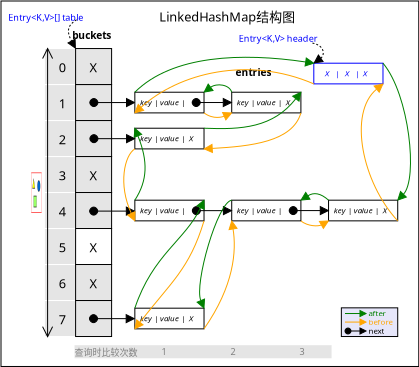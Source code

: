 <?xml version="1.0" encoding="UTF-8"?>
<dia:diagram xmlns:dia="http://www.lysator.liu.se/~alla/dia/">
  <dia:layer name="Background" visible="true" active="true">
    <dia:object type="Standard - Box" version="0" id="O0">
      <dia:attribute name="obj_pos">
        <dia:point val="5.217,3.16"/>
      </dia:attribute>
      <dia:attribute name="obj_bb">
        <dia:rectangle val="5.217,3.16;26.105,21.434"/>
      </dia:attribute>
      <dia:attribute name="elem_corner">
        <dia:point val="5.217,3.16"/>
      </dia:attribute>
      <dia:attribute name="elem_width">
        <dia:real val="20.888"/>
      </dia:attribute>
      <dia:attribute name="elem_height">
        <dia:real val="18.274"/>
      </dia:attribute>
      <dia:attribute name="border_width">
        <dia:real val="0"/>
      </dia:attribute>
      <dia:attribute name="show_background">
        <dia:boolean val="true"/>
      </dia:attribute>
    </dia:object>
    <dia:group>
      <dia:object type="Standard - Box" version="0" id="O1">
        <dia:attribute name="obj_pos">
          <dia:point val="20.857,6.27"/>
        </dia:attribute>
        <dia:attribute name="obj_bb">
          <dia:rectangle val="20.857,6.27;24.316,7.304"/>
        </dia:attribute>
        <dia:attribute name="elem_corner">
          <dia:point val="20.857,6.27"/>
        </dia:attribute>
        <dia:attribute name="elem_width">
          <dia:real val="3.459"/>
        </dia:attribute>
        <dia:attribute name="elem_height">
          <dia:real val="1.034"/>
        </dia:attribute>
        <dia:attribute name="border_width">
          <dia:real val="0"/>
        </dia:attribute>
        <dia:attribute name="border_color">
          <dia:color val="#0000ff"/>
        </dia:attribute>
        <dia:attribute name="show_background">
          <dia:boolean val="true"/>
        </dia:attribute>
      </dia:object>
      <dia:object type="Standard - Text" version="1" id="O2">
        <dia:attribute name="obj_pos">
          <dia:point val="21.113,6.923"/>
        </dia:attribute>
        <dia:attribute name="obj_bb">
          <dia:rectangle val="21.113,6.556;23.938,7.018"/>
        </dia:attribute>
        <dia:attribute name="text">
          <dia:composite type="text">
            <dia:attribute name="string">
              <dia:string>#   X   |   X   |  X#</dia:string>
            </dia:attribute>
            <dia:attribute name="font">
              <dia:font family="sans" style="8" name="Helvetica-Oblique"/>
            </dia:attribute>
            <dia:attribute name="height">
              <dia:real val="0.494"/>
            </dia:attribute>
            <dia:attribute name="pos">
              <dia:point val="21.113,6.923"/>
            </dia:attribute>
            <dia:attribute name="color">
              <dia:color val="#0000ff"/>
            </dia:attribute>
            <dia:attribute name="alignment">
              <dia:enum val="0"/>
            </dia:attribute>
          </dia:composite>
        </dia:attribute>
        <dia:attribute name="valign">
          <dia:enum val="3"/>
        </dia:attribute>
      </dia:object>
    </dia:group>
    <dia:group>
      <dia:object type="Flowchart - Box" version="0" id="O3">
        <dia:attribute name="obj_pos">
          <dia:point val="7.385,5.537"/>
        </dia:attribute>
        <dia:attribute name="obj_bb">
          <dia:rectangle val="7.385,5.537;9.185,7.337"/>
        </dia:attribute>
        <dia:attribute name="elem_corner">
          <dia:point val="7.385,5.537"/>
        </dia:attribute>
        <dia:attribute name="elem_width">
          <dia:real val="1.8"/>
        </dia:attribute>
        <dia:attribute name="elem_height">
          <dia:real val="1.8"/>
        </dia:attribute>
        <dia:attribute name="border_width">
          <dia:real val="0"/>
        </dia:attribute>
        <dia:attribute name="border_color">
          <dia:color val="#ffffff"/>
        </dia:attribute>
        <dia:attribute name="inner_color">
          <dia:color val="#e5e5e5"/>
        </dia:attribute>
        <dia:attribute name="show_background">
          <dia:boolean val="false"/>
        </dia:attribute>
        <dia:attribute name="padding">
          <dia:real val="0.5"/>
        </dia:attribute>
        <dia:attribute name="text">
          <dia:composite type="text">
            <dia:attribute name="string">
              <dia:string>#0#</dia:string>
            </dia:attribute>
            <dia:attribute name="font">
              <dia:font family="sans" style="0" name="Helvetica"/>
            </dia:attribute>
            <dia:attribute name="height">
              <dia:real val="0.8"/>
            </dia:attribute>
            <dia:attribute name="pos">
              <dia:point val="8.285,6.632"/>
            </dia:attribute>
            <dia:attribute name="color">
              <dia:color val="#000000"/>
            </dia:attribute>
            <dia:attribute name="alignment">
              <dia:enum val="1"/>
            </dia:attribute>
          </dia:composite>
        </dia:attribute>
      </dia:object>
      <dia:object type="Flowchart - Box" version="0" id="O4">
        <dia:attribute name="obj_pos">
          <dia:point val="7.385,7.338"/>
        </dia:attribute>
        <dia:attribute name="obj_bb">
          <dia:rectangle val="7.385,7.338;9.185,9.138"/>
        </dia:attribute>
        <dia:attribute name="elem_corner">
          <dia:point val="7.385,7.338"/>
        </dia:attribute>
        <dia:attribute name="elem_width">
          <dia:real val="1.8"/>
        </dia:attribute>
        <dia:attribute name="elem_height">
          <dia:real val="1.8"/>
        </dia:attribute>
        <dia:attribute name="border_width">
          <dia:real val="0"/>
        </dia:attribute>
        <dia:attribute name="border_color">
          <dia:color val="#ffffff"/>
        </dia:attribute>
        <dia:attribute name="inner_color">
          <dia:color val="#e5e5e5"/>
        </dia:attribute>
        <dia:attribute name="show_background">
          <dia:boolean val="false"/>
        </dia:attribute>
        <dia:attribute name="padding">
          <dia:real val="0.5"/>
        </dia:attribute>
        <dia:attribute name="text">
          <dia:composite type="text">
            <dia:attribute name="string">
              <dia:string>#1#</dia:string>
            </dia:attribute>
            <dia:attribute name="font">
              <dia:font family="sans" style="0" name="Helvetica"/>
            </dia:attribute>
            <dia:attribute name="height">
              <dia:real val="0.8"/>
            </dia:attribute>
            <dia:attribute name="pos">
              <dia:point val="8.285,8.433"/>
            </dia:attribute>
            <dia:attribute name="color">
              <dia:color val="#000000"/>
            </dia:attribute>
            <dia:attribute name="alignment">
              <dia:enum val="1"/>
            </dia:attribute>
          </dia:composite>
        </dia:attribute>
      </dia:object>
      <dia:object type="Flowchart - Box" version="0" id="O5">
        <dia:attribute name="obj_pos">
          <dia:point val="7.385,9.138"/>
        </dia:attribute>
        <dia:attribute name="obj_bb">
          <dia:rectangle val="7.385,9.138;9.185,10.938"/>
        </dia:attribute>
        <dia:attribute name="elem_corner">
          <dia:point val="7.385,9.138"/>
        </dia:attribute>
        <dia:attribute name="elem_width">
          <dia:real val="1.8"/>
        </dia:attribute>
        <dia:attribute name="elem_height">
          <dia:real val="1.8"/>
        </dia:attribute>
        <dia:attribute name="border_width">
          <dia:real val="0"/>
        </dia:attribute>
        <dia:attribute name="border_color">
          <dia:color val="#ffffff"/>
        </dia:attribute>
        <dia:attribute name="inner_color">
          <dia:color val="#e5e5e5"/>
        </dia:attribute>
        <dia:attribute name="show_background">
          <dia:boolean val="false"/>
        </dia:attribute>
        <dia:attribute name="padding">
          <dia:real val="0.5"/>
        </dia:attribute>
        <dia:attribute name="text">
          <dia:composite type="text">
            <dia:attribute name="string">
              <dia:string>#2#</dia:string>
            </dia:attribute>
            <dia:attribute name="font">
              <dia:font family="sans" style="0" name="Helvetica"/>
            </dia:attribute>
            <dia:attribute name="height">
              <dia:real val="0.8"/>
            </dia:attribute>
            <dia:attribute name="pos">
              <dia:point val="8.285,10.233"/>
            </dia:attribute>
            <dia:attribute name="color">
              <dia:color val="#000000"/>
            </dia:attribute>
            <dia:attribute name="alignment">
              <dia:enum val="1"/>
            </dia:attribute>
          </dia:composite>
        </dia:attribute>
      </dia:object>
      <dia:object type="Flowchart - Box" version="0" id="O6">
        <dia:attribute name="obj_pos">
          <dia:point val="7.385,10.938"/>
        </dia:attribute>
        <dia:attribute name="obj_bb">
          <dia:rectangle val="7.385,10.938;9.185,12.738"/>
        </dia:attribute>
        <dia:attribute name="elem_corner">
          <dia:point val="7.385,10.938"/>
        </dia:attribute>
        <dia:attribute name="elem_width">
          <dia:real val="1.8"/>
        </dia:attribute>
        <dia:attribute name="elem_height">
          <dia:real val="1.8"/>
        </dia:attribute>
        <dia:attribute name="border_width">
          <dia:real val="0"/>
        </dia:attribute>
        <dia:attribute name="border_color">
          <dia:color val="#ffffff"/>
        </dia:attribute>
        <dia:attribute name="inner_color">
          <dia:color val="#e5e5e5"/>
        </dia:attribute>
        <dia:attribute name="show_background">
          <dia:boolean val="false"/>
        </dia:attribute>
        <dia:attribute name="padding">
          <dia:real val="0.5"/>
        </dia:attribute>
        <dia:attribute name="text">
          <dia:composite type="text">
            <dia:attribute name="string">
              <dia:string>#3#</dia:string>
            </dia:attribute>
            <dia:attribute name="font">
              <dia:font family="sans" style="0" name="Helvetica"/>
            </dia:attribute>
            <dia:attribute name="height">
              <dia:real val="0.8"/>
            </dia:attribute>
            <dia:attribute name="pos">
              <dia:point val="8.285,12.033"/>
            </dia:attribute>
            <dia:attribute name="color">
              <dia:color val="#000000"/>
            </dia:attribute>
            <dia:attribute name="alignment">
              <dia:enum val="1"/>
            </dia:attribute>
          </dia:composite>
        </dia:attribute>
      </dia:object>
      <dia:object type="Flowchart - Box" version="0" id="O7">
        <dia:attribute name="obj_pos">
          <dia:point val="7.385,12.736"/>
        </dia:attribute>
        <dia:attribute name="obj_bb">
          <dia:rectangle val="7.385,12.736;9.185,14.536"/>
        </dia:attribute>
        <dia:attribute name="elem_corner">
          <dia:point val="7.385,12.736"/>
        </dia:attribute>
        <dia:attribute name="elem_width">
          <dia:real val="1.8"/>
        </dia:attribute>
        <dia:attribute name="elem_height">
          <dia:real val="1.8"/>
        </dia:attribute>
        <dia:attribute name="border_width">
          <dia:real val="0"/>
        </dia:attribute>
        <dia:attribute name="border_color">
          <dia:color val="#ffffff"/>
        </dia:attribute>
        <dia:attribute name="inner_color">
          <dia:color val="#e5e5e5"/>
        </dia:attribute>
        <dia:attribute name="show_background">
          <dia:boolean val="false"/>
        </dia:attribute>
        <dia:attribute name="padding">
          <dia:real val="0.5"/>
        </dia:attribute>
        <dia:attribute name="text">
          <dia:composite type="text">
            <dia:attribute name="string">
              <dia:string>#4#</dia:string>
            </dia:attribute>
            <dia:attribute name="font">
              <dia:font family="sans" style="0" name="Helvetica"/>
            </dia:attribute>
            <dia:attribute name="height">
              <dia:real val="0.8"/>
            </dia:attribute>
            <dia:attribute name="pos">
              <dia:point val="8.285,13.831"/>
            </dia:attribute>
            <dia:attribute name="color">
              <dia:color val="#000000"/>
            </dia:attribute>
            <dia:attribute name="alignment">
              <dia:enum val="1"/>
            </dia:attribute>
          </dia:composite>
        </dia:attribute>
      </dia:object>
      <dia:object type="Flowchart - Box" version="0" id="O8">
        <dia:attribute name="obj_pos">
          <dia:point val="7.385,18.136"/>
        </dia:attribute>
        <dia:attribute name="obj_bb">
          <dia:rectangle val="7.385,18.136;9.185,19.936"/>
        </dia:attribute>
        <dia:attribute name="elem_corner">
          <dia:point val="7.385,18.136"/>
        </dia:attribute>
        <dia:attribute name="elem_width">
          <dia:real val="1.8"/>
        </dia:attribute>
        <dia:attribute name="elem_height">
          <dia:real val="1.8"/>
        </dia:attribute>
        <dia:attribute name="border_width">
          <dia:real val="0"/>
        </dia:attribute>
        <dia:attribute name="border_color">
          <dia:color val="#ffffff"/>
        </dia:attribute>
        <dia:attribute name="inner_color">
          <dia:color val="#e5e5e5"/>
        </dia:attribute>
        <dia:attribute name="show_background">
          <dia:boolean val="false"/>
        </dia:attribute>
        <dia:attribute name="padding">
          <dia:real val="0.5"/>
        </dia:attribute>
        <dia:attribute name="text">
          <dia:composite type="text">
            <dia:attribute name="string">
              <dia:string>#7#</dia:string>
            </dia:attribute>
            <dia:attribute name="font">
              <dia:font family="sans" style="0" name="Helvetica"/>
            </dia:attribute>
            <dia:attribute name="height">
              <dia:real val="0.8"/>
            </dia:attribute>
            <dia:attribute name="pos">
              <dia:point val="8.285,19.231"/>
            </dia:attribute>
            <dia:attribute name="color">
              <dia:color val="#000000"/>
            </dia:attribute>
            <dia:attribute name="alignment">
              <dia:enum val="1"/>
            </dia:attribute>
          </dia:composite>
        </dia:attribute>
      </dia:object>
      <dia:object type="Flowchart - Box" version="0" id="O9">
        <dia:attribute name="obj_pos">
          <dia:point val="7.385,14.536"/>
        </dia:attribute>
        <dia:attribute name="obj_bb">
          <dia:rectangle val="7.385,14.536;9.185,16.336"/>
        </dia:attribute>
        <dia:attribute name="elem_corner">
          <dia:point val="7.385,14.536"/>
        </dia:attribute>
        <dia:attribute name="elem_width">
          <dia:real val="1.8"/>
        </dia:attribute>
        <dia:attribute name="elem_height">
          <dia:real val="1.8"/>
        </dia:attribute>
        <dia:attribute name="border_width">
          <dia:real val="0"/>
        </dia:attribute>
        <dia:attribute name="border_color">
          <dia:color val="#ffffff"/>
        </dia:attribute>
        <dia:attribute name="inner_color">
          <dia:color val="#e5e5e5"/>
        </dia:attribute>
        <dia:attribute name="show_background">
          <dia:boolean val="false"/>
        </dia:attribute>
        <dia:attribute name="padding">
          <dia:real val="0.5"/>
        </dia:attribute>
        <dia:attribute name="text">
          <dia:composite type="text">
            <dia:attribute name="string">
              <dia:string>#5#</dia:string>
            </dia:attribute>
            <dia:attribute name="font">
              <dia:font family="sans" style="0" name="Helvetica"/>
            </dia:attribute>
            <dia:attribute name="height">
              <dia:real val="0.8"/>
            </dia:attribute>
            <dia:attribute name="pos">
              <dia:point val="8.285,15.631"/>
            </dia:attribute>
            <dia:attribute name="color">
              <dia:color val="#000000"/>
            </dia:attribute>
            <dia:attribute name="alignment">
              <dia:enum val="1"/>
            </dia:attribute>
          </dia:composite>
        </dia:attribute>
      </dia:object>
      <dia:object type="Flowchart - Box" version="0" id="O10">
        <dia:attribute name="obj_pos">
          <dia:point val="7.385,16.336"/>
        </dia:attribute>
        <dia:attribute name="obj_bb">
          <dia:rectangle val="7.385,16.336;9.185,18.136"/>
        </dia:attribute>
        <dia:attribute name="elem_corner">
          <dia:point val="7.385,16.336"/>
        </dia:attribute>
        <dia:attribute name="elem_width">
          <dia:real val="1.8"/>
        </dia:attribute>
        <dia:attribute name="elem_height">
          <dia:real val="1.8"/>
        </dia:attribute>
        <dia:attribute name="border_width">
          <dia:real val="0"/>
        </dia:attribute>
        <dia:attribute name="border_color">
          <dia:color val="#ffffff"/>
        </dia:attribute>
        <dia:attribute name="inner_color">
          <dia:color val="#e5e5e5"/>
        </dia:attribute>
        <dia:attribute name="show_background">
          <dia:boolean val="false"/>
        </dia:attribute>
        <dia:attribute name="padding">
          <dia:real val="0.5"/>
        </dia:attribute>
        <dia:attribute name="text">
          <dia:composite type="text">
            <dia:attribute name="string">
              <dia:string>#6#</dia:string>
            </dia:attribute>
            <dia:attribute name="font">
              <dia:font family="sans" style="0" name="Helvetica"/>
            </dia:attribute>
            <dia:attribute name="height">
              <dia:real val="0.8"/>
            </dia:attribute>
            <dia:attribute name="pos">
              <dia:point val="8.285,17.431"/>
            </dia:attribute>
            <dia:attribute name="color">
              <dia:color val="#000000"/>
            </dia:attribute>
            <dia:attribute name="alignment">
              <dia:enum val="1"/>
            </dia:attribute>
          </dia:composite>
        </dia:attribute>
      </dia:object>
    </dia:group>
    <dia:object type="Flowchart - Box" version="0" id="O11">
      <dia:attribute name="obj_pos">
        <dia:point val="8.947,7.338"/>
      </dia:attribute>
      <dia:attribute name="obj_bb">
        <dia:rectangle val="8.947,7.338;10.747,9.138"/>
      </dia:attribute>
      <dia:attribute name="elem_corner">
        <dia:point val="8.947,7.338"/>
      </dia:attribute>
      <dia:attribute name="elem_width">
        <dia:real val="1.8"/>
      </dia:attribute>
      <dia:attribute name="elem_height">
        <dia:real val="1.8"/>
      </dia:attribute>
      <dia:attribute name="border_width">
        <dia:real val="0"/>
      </dia:attribute>
      <dia:attribute name="inner_color">
        <dia:color val="#e5e5e5"/>
      </dia:attribute>
      <dia:attribute name="show_background">
        <dia:boolean val="true"/>
      </dia:attribute>
      <dia:attribute name="padding">
        <dia:real val="0.5"/>
      </dia:attribute>
      <dia:attribute name="text">
        <dia:composite type="text">
          <dia:attribute name="string">
            <dia:string>##</dia:string>
          </dia:attribute>
          <dia:attribute name="font">
            <dia:font family="sans" style="0" name="Helvetica"/>
          </dia:attribute>
          <dia:attribute name="height">
            <dia:real val="0.8"/>
          </dia:attribute>
          <dia:attribute name="pos">
            <dia:point val="9.847,8.433"/>
          </dia:attribute>
          <dia:attribute name="color">
            <dia:color val="#000000"/>
          </dia:attribute>
          <dia:attribute name="alignment">
            <dia:enum val="1"/>
          </dia:attribute>
        </dia:composite>
      </dia:attribute>
    </dia:object>
    <dia:object type="Flowchart - Box" version="0" id="O12">
      <dia:attribute name="obj_pos">
        <dia:point val="8.947,5.537"/>
      </dia:attribute>
      <dia:attribute name="obj_bb">
        <dia:rectangle val="8.947,5.537;10.747,7.337"/>
      </dia:attribute>
      <dia:attribute name="elem_corner">
        <dia:point val="8.947,5.537"/>
      </dia:attribute>
      <dia:attribute name="elem_width">
        <dia:real val="1.8"/>
      </dia:attribute>
      <dia:attribute name="elem_height">
        <dia:real val="1.8"/>
      </dia:attribute>
      <dia:attribute name="border_width">
        <dia:real val="0"/>
      </dia:attribute>
      <dia:attribute name="inner_color">
        <dia:color val="#e5e5e5"/>
      </dia:attribute>
      <dia:attribute name="show_background">
        <dia:boolean val="false"/>
      </dia:attribute>
      <dia:attribute name="padding">
        <dia:real val="0.5"/>
      </dia:attribute>
      <dia:attribute name="text">
        <dia:composite type="text">
          <dia:attribute name="string">
            <dia:string>#X#</dia:string>
          </dia:attribute>
          <dia:attribute name="font">
            <dia:font family="sans" style="0" name="Helvetica"/>
          </dia:attribute>
          <dia:attribute name="height">
            <dia:real val="0.8"/>
          </dia:attribute>
          <dia:attribute name="pos">
            <dia:point val="9.847,6.632"/>
          </dia:attribute>
          <dia:attribute name="color">
            <dia:color val="#000000"/>
          </dia:attribute>
          <dia:attribute name="alignment">
            <dia:enum val="1"/>
          </dia:attribute>
        </dia:composite>
      </dia:attribute>
    </dia:object>
    <dia:object type="Flowchart - Box" version="0" id="O13">
      <dia:attribute name="obj_pos">
        <dia:point val="8.947,9.138"/>
      </dia:attribute>
      <dia:attribute name="obj_bb">
        <dia:rectangle val="8.947,9.138;10.747,10.938"/>
      </dia:attribute>
      <dia:attribute name="elem_corner">
        <dia:point val="8.947,9.138"/>
      </dia:attribute>
      <dia:attribute name="elem_width">
        <dia:real val="1.8"/>
      </dia:attribute>
      <dia:attribute name="elem_height">
        <dia:real val="1.8"/>
      </dia:attribute>
      <dia:attribute name="border_width">
        <dia:real val="0"/>
      </dia:attribute>
      <dia:attribute name="inner_color">
        <dia:color val="#e5e5e5"/>
      </dia:attribute>
      <dia:attribute name="show_background">
        <dia:boolean val="true"/>
      </dia:attribute>
      <dia:attribute name="padding">
        <dia:real val="0.5"/>
      </dia:attribute>
      <dia:attribute name="text">
        <dia:composite type="text">
          <dia:attribute name="string">
            <dia:string>##</dia:string>
          </dia:attribute>
          <dia:attribute name="font">
            <dia:font family="sans" style="0" name="Helvetica"/>
          </dia:attribute>
          <dia:attribute name="height">
            <dia:real val="0.8"/>
          </dia:attribute>
          <dia:attribute name="pos">
            <dia:point val="9.847,10.233"/>
          </dia:attribute>
          <dia:attribute name="color">
            <dia:color val="#000000"/>
          </dia:attribute>
          <dia:attribute name="alignment">
            <dia:enum val="1"/>
          </dia:attribute>
        </dia:composite>
      </dia:attribute>
    </dia:object>
    <dia:object type="Flowchart - Box" version="0" id="O14">
      <dia:attribute name="obj_pos">
        <dia:point val="8.947,10.938"/>
      </dia:attribute>
      <dia:attribute name="obj_bb">
        <dia:rectangle val="8.947,10.938;10.747,12.738"/>
      </dia:attribute>
      <dia:attribute name="elem_corner">
        <dia:point val="8.947,10.938"/>
      </dia:attribute>
      <dia:attribute name="elem_width">
        <dia:real val="1.8"/>
      </dia:attribute>
      <dia:attribute name="elem_height">
        <dia:real val="1.8"/>
      </dia:attribute>
      <dia:attribute name="border_width">
        <dia:real val="0"/>
      </dia:attribute>
      <dia:attribute name="inner_color">
        <dia:color val="#e5e5e5"/>
      </dia:attribute>
      <dia:attribute name="show_background">
        <dia:boolean val="false"/>
      </dia:attribute>
      <dia:attribute name="padding">
        <dia:real val="0.5"/>
      </dia:attribute>
      <dia:attribute name="text">
        <dia:composite type="text">
          <dia:attribute name="string">
            <dia:string>#X#</dia:string>
          </dia:attribute>
          <dia:attribute name="font">
            <dia:font family="sans" style="0" name="Helvetica"/>
          </dia:attribute>
          <dia:attribute name="height">
            <dia:real val="0.8"/>
          </dia:attribute>
          <dia:attribute name="pos">
            <dia:point val="9.847,12.033"/>
          </dia:attribute>
          <dia:attribute name="color">
            <dia:color val="#000000"/>
          </dia:attribute>
          <dia:attribute name="alignment">
            <dia:enum val="1"/>
          </dia:attribute>
        </dia:composite>
      </dia:attribute>
    </dia:object>
    <dia:object type="Flowchart - Box" version="0" id="O15">
      <dia:attribute name="obj_pos">
        <dia:point val="8.947,12.736"/>
      </dia:attribute>
      <dia:attribute name="obj_bb">
        <dia:rectangle val="8.947,12.736;10.747,14.536"/>
      </dia:attribute>
      <dia:attribute name="elem_corner">
        <dia:point val="8.947,12.736"/>
      </dia:attribute>
      <dia:attribute name="elem_width">
        <dia:real val="1.8"/>
      </dia:attribute>
      <dia:attribute name="elem_height">
        <dia:real val="1.8"/>
      </dia:attribute>
      <dia:attribute name="border_width">
        <dia:real val="0"/>
      </dia:attribute>
      <dia:attribute name="inner_color">
        <dia:color val="#e5e5e5"/>
      </dia:attribute>
      <dia:attribute name="show_background">
        <dia:boolean val="true"/>
      </dia:attribute>
      <dia:attribute name="padding">
        <dia:real val="0.5"/>
      </dia:attribute>
      <dia:attribute name="text">
        <dia:composite type="text">
          <dia:attribute name="string">
            <dia:string>##</dia:string>
          </dia:attribute>
          <dia:attribute name="font">
            <dia:font family="sans" style="0" name="Helvetica"/>
          </dia:attribute>
          <dia:attribute name="height">
            <dia:real val="0.8"/>
          </dia:attribute>
          <dia:attribute name="pos">
            <dia:point val="9.847,13.831"/>
          </dia:attribute>
          <dia:attribute name="color">
            <dia:color val="#000000"/>
          </dia:attribute>
          <dia:attribute name="alignment">
            <dia:enum val="1"/>
          </dia:attribute>
        </dia:composite>
      </dia:attribute>
    </dia:object>
    <dia:object type="Flowchart - Box" version="0" id="O16">
      <dia:attribute name="obj_pos">
        <dia:point val="8.947,18.136"/>
      </dia:attribute>
      <dia:attribute name="obj_bb">
        <dia:rectangle val="8.947,18.136;10.747,19.936"/>
      </dia:attribute>
      <dia:attribute name="elem_corner">
        <dia:point val="8.947,18.136"/>
      </dia:attribute>
      <dia:attribute name="elem_width">
        <dia:real val="1.8"/>
      </dia:attribute>
      <dia:attribute name="elem_height">
        <dia:real val="1.8"/>
      </dia:attribute>
      <dia:attribute name="border_width">
        <dia:real val="0"/>
      </dia:attribute>
      <dia:attribute name="inner_color">
        <dia:color val="#e5e5e5"/>
      </dia:attribute>
      <dia:attribute name="show_background">
        <dia:boolean val="true"/>
      </dia:attribute>
      <dia:attribute name="padding">
        <dia:real val="0.5"/>
      </dia:attribute>
      <dia:attribute name="text">
        <dia:composite type="text">
          <dia:attribute name="string">
            <dia:string>##</dia:string>
          </dia:attribute>
          <dia:attribute name="font">
            <dia:font family="sans" style="0" name="Helvetica"/>
          </dia:attribute>
          <dia:attribute name="height">
            <dia:real val="0.8"/>
          </dia:attribute>
          <dia:attribute name="pos">
            <dia:point val="9.847,19.231"/>
          </dia:attribute>
          <dia:attribute name="color">
            <dia:color val="#000000"/>
          </dia:attribute>
          <dia:attribute name="alignment">
            <dia:enum val="1"/>
          </dia:attribute>
        </dia:composite>
      </dia:attribute>
    </dia:object>
    <dia:object type="Flowchart - Box" version="0" id="O17">
      <dia:attribute name="obj_pos">
        <dia:point val="8.947,14.536"/>
      </dia:attribute>
      <dia:attribute name="obj_bb">
        <dia:rectangle val="8.947,14.536;10.747,16.336"/>
      </dia:attribute>
      <dia:attribute name="elem_corner">
        <dia:point val="8.947,14.536"/>
      </dia:attribute>
      <dia:attribute name="elem_width">
        <dia:real val="1.8"/>
      </dia:attribute>
      <dia:attribute name="elem_height">
        <dia:real val="1.8"/>
      </dia:attribute>
      <dia:attribute name="border_width">
        <dia:real val="0"/>
      </dia:attribute>
      <dia:attribute name="show_background">
        <dia:boolean val="false"/>
      </dia:attribute>
      <dia:attribute name="padding">
        <dia:real val="0.5"/>
      </dia:attribute>
      <dia:attribute name="text">
        <dia:composite type="text">
          <dia:attribute name="string">
            <dia:string>#X#</dia:string>
          </dia:attribute>
          <dia:attribute name="font">
            <dia:font family="sans" style="0" name="Helvetica"/>
          </dia:attribute>
          <dia:attribute name="height">
            <dia:real val="0.8"/>
          </dia:attribute>
          <dia:attribute name="pos">
            <dia:point val="9.847,15.631"/>
          </dia:attribute>
          <dia:attribute name="color">
            <dia:color val="#000000"/>
          </dia:attribute>
          <dia:attribute name="alignment">
            <dia:enum val="1"/>
          </dia:attribute>
        </dia:composite>
      </dia:attribute>
    </dia:object>
    <dia:object type="Flowchart - Box" version="0" id="O18">
      <dia:attribute name="obj_pos">
        <dia:point val="8.947,16.336"/>
      </dia:attribute>
      <dia:attribute name="obj_bb">
        <dia:rectangle val="8.947,16.336;10.747,18.136"/>
      </dia:attribute>
      <dia:attribute name="elem_corner">
        <dia:point val="8.947,16.336"/>
      </dia:attribute>
      <dia:attribute name="elem_width">
        <dia:real val="1.8"/>
      </dia:attribute>
      <dia:attribute name="elem_height">
        <dia:real val="1.8"/>
      </dia:attribute>
      <dia:attribute name="border_width">
        <dia:real val="0"/>
      </dia:attribute>
      <dia:attribute name="inner_color">
        <dia:color val="#e5e5e5"/>
      </dia:attribute>
      <dia:attribute name="show_background">
        <dia:boolean val="false"/>
      </dia:attribute>
      <dia:attribute name="padding">
        <dia:real val="0.5"/>
      </dia:attribute>
      <dia:attribute name="text">
        <dia:composite type="text">
          <dia:attribute name="string">
            <dia:string>#X#</dia:string>
          </dia:attribute>
          <dia:attribute name="font">
            <dia:font family="sans" style="0" name="Helvetica"/>
          </dia:attribute>
          <dia:attribute name="height">
            <dia:real val="0.8"/>
          </dia:attribute>
          <dia:attribute name="pos">
            <dia:point val="9.847,17.431"/>
          </dia:attribute>
          <dia:attribute name="color">
            <dia:color val="#000000"/>
          </dia:attribute>
          <dia:attribute name="alignment">
            <dia:enum val="1"/>
          </dia:attribute>
        </dia:composite>
      </dia:attribute>
    </dia:object>
    <dia:object type="Standard - Text" version="1" id="O19">
      <dia:attribute name="obj_pos">
        <dia:point val="5.575,4.147"/>
      </dia:attribute>
      <dia:attribute name="obj_bb">
        <dia:rectangle val="5.575,3.727;9.915,4.255"/>
      </dia:attribute>
      <dia:attribute name="text">
        <dia:composite type="text">
          <dia:attribute name="string">
            <dia:string>#Entry&lt;K,V&gt;[] table#</dia:string>
          </dia:attribute>
          <dia:attribute name="font">
            <dia:font family="sans" style="0" name="Helvetica"/>
          </dia:attribute>
          <dia:attribute name="height">
            <dia:real val="0.564"/>
          </dia:attribute>
          <dia:attribute name="pos">
            <dia:point val="5.575,4.147"/>
          </dia:attribute>
          <dia:attribute name="color">
            <dia:color val="#0000ff"/>
          </dia:attribute>
          <dia:attribute name="alignment">
            <dia:enum val="0"/>
          </dia:attribute>
        </dia:composite>
      </dia:attribute>
      <dia:attribute name="valign">
        <dia:enum val="3"/>
      </dia:attribute>
    </dia:object>
    <dia:object type="Standard - BezierLine" version="0" id="O20">
      <dia:attribute name="obj_pos">
        <dia:point val="8.995,4.097"/>
      </dia:attribute>
      <dia:attribute name="obj_bb">
        <dia:rectangle val="8.522,4.063;9.029,5.564"/>
      </dia:attribute>
      <dia:attribute name="bez_points">
        <dia:point val="8.995,4.097"/>
        <dia:point val="8.551,4.368"/>
        <dia:point val="8.477,4.664"/>
        <dia:point val="8.947,5.537"/>
      </dia:attribute>
      <dia:attribute name="corner_types">
        <dia:enum val="0"/>
        <dia:enum val="0"/>
      </dia:attribute>
      <dia:attribute name="line_width">
        <dia:real val="0.05"/>
      </dia:attribute>
      <dia:attribute name="line_style">
        <dia:enum val="4"/>
      </dia:attribute>
      <dia:attribute name="end_arrow">
        <dia:enum val="3"/>
      </dia:attribute>
      <dia:attribute name="end_arrow_length">
        <dia:real val="0.4"/>
      </dia:attribute>
      <dia:attribute name="end_arrow_width">
        <dia:real val="0.4"/>
      </dia:attribute>
      <dia:connections>
        <dia:connection handle="3" to="O12" connection="0"/>
      </dia:connections>
    </dia:object>
    <dia:object type="Standard - Line" version="0" id="O21">
      <dia:attribute name="obj_pos">
        <dia:point val="9.66,8.238"/>
      </dia:attribute>
      <dia:attribute name="obj_bb">
        <dia:rectangle val="9.66,8.038;11.892,8.438"/>
      </dia:attribute>
      <dia:attribute name="conn_endpoints">
        <dia:point val="9.66,8.238"/>
        <dia:point val="11.892,8.238"/>
      </dia:attribute>
      <dia:attribute name="numcp">
        <dia:int val="1"/>
      </dia:attribute>
      <dia:attribute name="line_width">
        <dia:real val="0"/>
      </dia:attribute>
      <dia:attribute name="start_arrow">
        <dia:enum val="8"/>
      </dia:attribute>
      <dia:attribute name="start_arrow_length">
        <dia:real val="0.4"/>
      </dia:attribute>
      <dia:attribute name="start_arrow_width">
        <dia:real val="0.4"/>
      </dia:attribute>
      <dia:attribute name="end_arrow">
        <dia:enum val="3"/>
      </dia:attribute>
      <dia:attribute name="end_arrow_length">
        <dia:real val="0.4"/>
      </dia:attribute>
      <dia:attribute name="end_arrow_width">
        <dia:real val="0.4"/>
      </dia:attribute>
    </dia:object>
    <dia:group>
      <dia:object type="Standard - Box" version="0" id="O22">
        <dia:attribute name="obj_pos">
          <dia:point val="16.753,7.721"/>
        </dia:attribute>
        <dia:attribute name="obj_bb">
          <dia:rectangle val="16.753,7.721;20.212,8.754"/>
        </dia:attribute>
        <dia:attribute name="elem_corner">
          <dia:point val="16.753,7.721"/>
        </dia:attribute>
        <dia:attribute name="elem_width">
          <dia:real val="3.459"/>
        </dia:attribute>
        <dia:attribute name="elem_height">
          <dia:real val="1.034"/>
        </dia:attribute>
        <dia:attribute name="border_width">
          <dia:real val="0"/>
        </dia:attribute>
        <dia:attribute name="show_background">
          <dia:boolean val="true"/>
        </dia:attribute>
      </dia:object>
      <dia:object type="Standard - Text" version="1" id="O23">
        <dia:attribute name="obj_pos">
          <dia:point val="17.009,8.374"/>
        </dia:attribute>
        <dia:attribute name="obj_bb">
          <dia:rectangle val="17.009,8.006;19.956,8.469"/>
        </dia:attribute>
        <dia:attribute name="text">
          <dia:composite type="text">
            <dia:attribute name="string">
              <dia:string>#key | value |  X#</dia:string>
            </dia:attribute>
            <dia:attribute name="font">
              <dia:font family="sans" style="8" name="Helvetica-Oblique"/>
            </dia:attribute>
            <dia:attribute name="height">
              <dia:real val="0.494"/>
            </dia:attribute>
            <dia:attribute name="pos">
              <dia:point val="17.009,8.374"/>
            </dia:attribute>
            <dia:attribute name="color">
              <dia:color val="#000000"/>
            </dia:attribute>
            <dia:attribute name="alignment">
              <dia:enum val="0"/>
            </dia:attribute>
          </dia:composite>
        </dia:attribute>
        <dia:attribute name="valign">
          <dia:enum val="3"/>
        </dia:attribute>
      </dia:object>
    </dia:group>
    <dia:group>
      <dia:object type="Standard - Box" version="0" id="O24">
        <dia:attribute name="obj_pos">
          <dia:point val="11.909,9.521"/>
        </dia:attribute>
        <dia:attribute name="obj_bb">
          <dia:rectangle val="11.909,9.521;15.368,10.555"/>
        </dia:attribute>
        <dia:attribute name="elem_corner">
          <dia:point val="11.909,9.521"/>
        </dia:attribute>
        <dia:attribute name="elem_width">
          <dia:real val="3.459"/>
        </dia:attribute>
        <dia:attribute name="elem_height">
          <dia:real val="1.034"/>
        </dia:attribute>
        <dia:attribute name="border_width">
          <dia:real val="0"/>
        </dia:attribute>
        <dia:attribute name="show_background">
          <dia:boolean val="true"/>
        </dia:attribute>
      </dia:object>
      <dia:object type="Standard - Text" version="1" id="O25">
        <dia:attribute name="obj_pos">
          <dia:point val="12.165,10.174"/>
        </dia:attribute>
        <dia:attribute name="obj_bb">
          <dia:rectangle val="12.165,9.806;15.113,10.269"/>
        </dia:attribute>
        <dia:attribute name="text">
          <dia:composite type="text">
            <dia:attribute name="string">
              <dia:string>#key | value |  X#</dia:string>
            </dia:attribute>
            <dia:attribute name="font">
              <dia:font family="sans" style="8" name="Helvetica-Oblique"/>
            </dia:attribute>
            <dia:attribute name="height">
              <dia:real val="0.494"/>
            </dia:attribute>
            <dia:attribute name="pos">
              <dia:point val="12.165,10.174"/>
            </dia:attribute>
            <dia:attribute name="color">
              <dia:color val="#000000"/>
            </dia:attribute>
            <dia:attribute name="alignment">
              <dia:enum val="0"/>
            </dia:attribute>
          </dia:composite>
        </dia:attribute>
        <dia:attribute name="valign">
          <dia:enum val="3"/>
        </dia:attribute>
      </dia:object>
    </dia:group>
    <dia:group>
      <dia:object type="Standard - Box" version="0" id="O26">
        <dia:attribute name="obj_pos">
          <dia:point val="21.594,13.119"/>
        </dia:attribute>
        <dia:attribute name="obj_bb">
          <dia:rectangle val="21.594,13.119;25.053,14.153"/>
        </dia:attribute>
        <dia:attribute name="elem_corner">
          <dia:point val="21.594,13.119"/>
        </dia:attribute>
        <dia:attribute name="elem_width">
          <dia:real val="3.459"/>
        </dia:attribute>
        <dia:attribute name="elem_height">
          <dia:real val="1.034"/>
        </dia:attribute>
        <dia:attribute name="border_width">
          <dia:real val="0"/>
        </dia:attribute>
        <dia:attribute name="show_background">
          <dia:boolean val="true"/>
        </dia:attribute>
      </dia:object>
      <dia:object type="Standard - Text" version="1" id="O27">
        <dia:attribute name="obj_pos">
          <dia:point val="21.85,13.772"/>
        </dia:attribute>
        <dia:attribute name="obj_bb">
          <dia:rectangle val="21.85,13.405;24.797,13.867"/>
        </dia:attribute>
        <dia:attribute name="text">
          <dia:composite type="text">
            <dia:attribute name="string">
              <dia:string>#key | value |  X#</dia:string>
            </dia:attribute>
            <dia:attribute name="font">
              <dia:font family="sans" style="8" name="Helvetica-Oblique"/>
            </dia:attribute>
            <dia:attribute name="height">
              <dia:real val="0.494"/>
            </dia:attribute>
            <dia:attribute name="pos">
              <dia:point val="21.85,13.772"/>
            </dia:attribute>
            <dia:attribute name="color">
              <dia:color val="#000000"/>
            </dia:attribute>
            <dia:attribute name="alignment">
              <dia:enum val="0"/>
            </dia:attribute>
          </dia:composite>
        </dia:attribute>
        <dia:attribute name="valign">
          <dia:enum val="3"/>
        </dia:attribute>
      </dia:object>
    </dia:group>
    <dia:group>
      <dia:object type="Standard - Box" version="0" id="O28">
        <dia:attribute name="obj_pos">
          <dia:point val="11.909,18.519"/>
        </dia:attribute>
        <dia:attribute name="obj_bb">
          <dia:rectangle val="11.909,18.519;15.368,19.553"/>
        </dia:attribute>
        <dia:attribute name="elem_corner">
          <dia:point val="11.909,18.519"/>
        </dia:attribute>
        <dia:attribute name="elem_width">
          <dia:real val="3.459"/>
        </dia:attribute>
        <dia:attribute name="elem_height">
          <dia:real val="1.034"/>
        </dia:attribute>
        <dia:attribute name="border_width">
          <dia:real val="0"/>
        </dia:attribute>
        <dia:attribute name="show_background">
          <dia:boolean val="true"/>
        </dia:attribute>
      </dia:object>
      <dia:object type="Standard - Text" version="1" id="O29">
        <dia:attribute name="obj_pos">
          <dia:point val="12.165,19.172"/>
        </dia:attribute>
        <dia:attribute name="obj_bb">
          <dia:rectangle val="12.165,18.805;15.113,19.267"/>
        </dia:attribute>
        <dia:attribute name="text">
          <dia:composite type="text">
            <dia:attribute name="string">
              <dia:string>#key | value |  X#</dia:string>
            </dia:attribute>
            <dia:attribute name="font">
              <dia:font family="sans" style="8" name="Helvetica-Oblique"/>
            </dia:attribute>
            <dia:attribute name="height">
              <dia:real val="0.494"/>
            </dia:attribute>
            <dia:attribute name="pos">
              <dia:point val="12.165,19.172"/>
            </dia:attribute>
            <dia:attribute name="color">
              <dia:color val="#000000"/>
            </dia:attribute>
            <dia:attribute name="alignment">
              <dia:enum val="0"/>
            </dia:attribute>
          </dia:composite>
        </dia:attribute>
        <dia:attribute name="valign">
          <dia:enum val="3"/>
        </dia:attribute>
      </dia:object>
    </dia:group>
    <dia:group>
      <dia:object type="Standard - Box" version="0" id="O30">
        <dia:attribute name="obj_pos">
          <dia:point val="11.909,7.721"/>
        </dia:attribute>
        <dia:attribute name="obj_bb">
          <dia:rectangle val="11.909,7.721;15.368,8.754"/>
        </dia:attribute>
        <dia:attribute name="elem_corner">
          <dia:point val="11.909,7.721"/>
        </dia:attribute>
        <dia:attribute name="elem_width">
          <dia:real val="3.459"/>
        </dia:attribute>
        <dia:attribute name="elem_height">
          <dia:real val="1.034"/>
        </dia:attribute>
        <dia:attribute name="border_width">
          <dia:real val="0"/>
        </dia:attribute>
        <dia:attribute name="show_background">
          <dia:boolean val="true"/>
        </dia:attribute>
      </dia:object>
      <dia:object type="Standard - Text" version="1" id="O31">
        <dia:attribute name="obj_pos">
          <dia:point val="12.165,8.374"/>
        </dia:attribute>
        <dia:attribute name="obj_bb">
          <dia:rectangle val="12.165,8.006;14.717,8.469"/>
        </dia:attribute>
        <dia:attribute name="text">
          <dia:composite type="text">
            <dia:attribute name="string">
              <dia:string>#key | value | #</dia:string>
            </dia:attribute>
            <dia:attribute name="font">
              <dia:font family="sans" style="8" name="Helvetica-Oblique"/>
            </dia:attribute>
            <dia:attribute name="height">
              <dia:real val="0.494"/>
            </dia:attribute>
            <dia:attribute name="pos">
              <dia:point val="12.165,8.374"/>
            </dia:attribute>
            <dia:attribute name="color">
              <dia:color val="#000000"/>
            </dia:attribute>
            <dia:attribute name="alignment">
              <dia:enum val="0"/>
            </dia:attribute>
          </dia:composite>
        </dia:attribute>
        <dia:attribute name="valign">
          <dia:enum val="3"/>
        </dia:attribute>
      </dia:object>
    </dia:group>
    <dia:group>
      <dia:object type="Standard - Box" version="0" id="O32">
        <dia:attribute name="obj_pos">
          <dia:point val="11.909,13.119"/>
        </dia:attribute>
        <dia:attribute name="obj_bb">
          <dia:rectangle val="11.909,13.119;15.368,14.153"/>
        </dia:attribute>
        <dia:attribute name="elem_corner">
          <dia:point val="11.909,13.119"/>
        </dia:attribute>
        <dia:attribute name="elem_width">
          <dia:real val="3.459"/>
        </dia:attribute>
        <dia:attribute name="elem_height">
          <dia:real val="1.034"/>
        </dia:attribute>
        <dia:attribute name="border_width">
          <dia:real val="0"/>
        </dia:attribute>
        <dia:attribute name="show_background">
          <dia:boolean val="true"/>
        </dia:attribute>
      </dia:object>
      <dia:object type="Standard - Text" version="1" id="O33">
        <dia:attribute name="obj_pos">
          <dia:point val="12.165,13.772"/>
        </dia:attribute>
        <dia:attribute name="obj_bb">
          <dia:rectangle val="12.165,13.405;14.842,13.867"/>
        </dia:attribute>
        <dia:attribute name="text">
          <dia:composite type="text">
            <dia:attribute name="string">
              <dia:string>#key | value |  #</dia:string>
            </dia:attribute>
            <dia:attribute name="font">
              <dia:font family="sans" style="8" name="Helvetica-Oblique"/>
            </dia:attribute>
            <dia:attribute name="height">
              <dia:real val="0.494"/>
            </dia:attribute>
            <dia:attribute name="pos">
              <dia:point val="12.165,13.772"/>
            </dia:attribute>
            <dia:attribute name="color">
              <dia:color val="#000000"/>
            </dia:attribute>
            <dia:attribute name="alignment">
              <dia:enum val="0"/>
            </dia:attribute>
          </dia:composite>
        </dia:attribute>
        <dia:attribute name="valign">
          <dia:enum val="3"/>
        </dia:attribute>
      </dia:object>
    </dia:group>
    <dia:group>
      <dia:object type="Standard - Box" version="0" id="O34">
        <dia:attribute name="obj_pos">
          <dia:point val="16.753,13.119"/>
        </dia:attribute>
        <dia:attribute name="obj_bb">
          <dia:rectangle val="16.753,13.119;20.212,14.153"/>
        </dia:attribute>
        <dia:attribute name="elem_corner">
          <dia:point val="16.753,13.119"/>
        </dia:attribute>
        <dia:attribute name="elem_width">
          <dia:real val="3.459"/>
        </dia:attribute>
        <dia:attribute name="elem_height">
          <dia:real val="1.034"/>
        </dia:attribute>
        <dia:attribute name="border_width">
          <dia:real val="0"/>
        </dia:attribute>
        <dia:attribute name="show_background">
          <dia:boolean val="true"/>
        </dia:attribute>
      </dia:object>
      <dia:object type="Standard - Text" version="1" id="O35">
        <dia:attribute name="obj_pos">
          <dia:point val="17.009,13.772"/>
        </dia:attribute>
        <dia:attribute name="obj_bb">
          <dia:rectangle val="17.009,13.405;19.686,13.867"/>
        </dia:attribute>
        <dia:attribute name="text">
          <dia:composite type="text">
            <dia:attribute name="string">
              <dia:string>#key | value |  #</dia:string>
            </dia:attribute>
            <dia:attribute name="font">
              <dia:font family="sans" style="8" name="Helvetica-Oblique"/>
            </dia:attribute>
            <dia:attribute name="height">
              <dia:real val="0.494"/>
            </dia:attribute>
            <dia:attribute name="pos">
              <dia:point val="17.009,13.772"/>
            </dia:attribute>
            <dia:attribute name="color">
              <dia:color val="#000000"/>
            </dia:attribute>
            <dia:attribute name="alignment">
              <dia:enum val="0"/>
            </dia:attribute>
          </dia:composite>
        </dia:attribute>
        <dia:attribute name="valign">
          <dia:enum val="3"/>
        </dia:attribute>
      </dia:object>
    </dia:group>
    <dia:object type="Standard - Line" version="0" id="O36">
      <dia:attribute name="obj_pos">
        <dia:point val="9.663,10.043"/>
      </dia:attribute>
      <dia:attribute name="obj_bb">
        <dia:rectangle val="9.663,9.843;11.895,10.243"/>
      </dia:attribute>
      <dia:attribute name="conn_endpoints">
        <dia:point val="9.663,10.043"/>
        <dia:point val="11.895,10.043"/>
      </dia:attribute>
      <dia:attribute name="numcp">
        <dia:int val="1"/>
      </dia:attribute>
      <dia:attribute name="line_width">
        <dia:real val="0"/>
      </dia:attribute>
      <dia:attribute name="start_arrow">
        <dia:enum val="8"/>
      </dia:attribute>
      <dia:attribute name="start_arrow_length">
        <dia:real val="0.4"/>
      </dia:attribute>
      <dia:attribute name="start_arrow_width">
        <dia:real val="0.4"/>
      </dia:attribute>
      <dia:attribute name="end_arrow">
        <dia:enum val="3"/>
      </dia:attribute>
      <dia:attribute name="end_arrow_length">
        <dia:real val="0.4"/>
      </dia:attribute>
      <dia:attribute name="end_arrow_width">
        <dia:real val="0.4"/>
      </dia:attribute>
    </dia:object>
    <dia:object type="Standard - Line" version="0" id="O37">
      <dia:attribute name="obj_pos">
        <dia:point val="9.651,13.665"/>
      </dia:attribute>
      <dia:attribute name="obj_bb">
        <dia:rectangle val="9.651,13.465;11.884,13.865"/>
      </dia:attribute>
      <dia:attribute name="conn_endpoints">
        <dia:point val="9.651,13.665"/>
        <dia:point val="11.884,13.665"/>
      </dia:attribute>
      <dia:attribute name="numcp">
        <dia:int val="1"/>
      </dia:attribute>
      <dia:attribute name="line_width">
        <dia:real val="0"/>
      </dia:attribute>
      <dia:attribute name="start_arrow">
        <dia:enum val="8"/>
      </dia:attribute>
      <dia:attribute name="start_arrow_length">
        <dia:real val="0.4"/>
      </dia:attribute>
      <dia:attribute name="start_arrow_width">
        <dia:real val="0.4"/>
      </dia:attribute>
      <dia:attribute name="end_arrow">
        <dia:enum val="3"/>
      </dia:attribute>
      <dia:attribute name="end_arrow_length">
        <dia:real val="0.4"/>
      </dia:attribute>
      <dia:attribute name="end_arrow_width">
        <dia:real val="0.4"/>
      </dia:attribute>
    </dia:object>
    <dia:object type="Standard - Line" version="0" id="O38">
      <dia:attribute name="obj_pos">
        <dia:point val="9.643,19.042"/>
      </dia:attribute>
      <dia:attribute name="obj_bb">
        <dia:rectangle val="9.643,18.842;11.876,19.242"/>
      </dia:attribute>
      <dia:attribute name="conn_endpoints">
        <dia:point val="9.643,19.042"/>
        <dia:point val="11.876,19.042"/>
      </dia:attribute>
      <dia:attribute name="numcp">
        <dia:int val="1"/>
      </dia:attribute>
      <dia:attribute name="line_width">
        <dia:real val="0"/>
      </dia:attribute>
      <dia:attribute name="start_arrow">
        <dia:enum val="8"/>
      </dia:attribute>
      <dia:attribute name="start_arrow_length">
        <dia:real val="0.4"/>
      </dia:attribute>
      <dia:attribute name="start_arrow_width">
        <dia:real val="0.4"/>
      </dia:attribute>
      <dia:attribute name="end_arrow">
        <dia:enum val="3"/>
      </dia:attribute>
      <dia:attribute name="end_arrow_length">
        <dia:real val="0.4"/>
      </dia:attribute>
      <dia:attribute name="end_arrow_width">
        <dia:real val="0.4"/>
      </dia:attribute>
    </dia:object>
    <dia:object type="Standard - Line" version="0" id="O39">
      <dia:attribute name="obj_pos">
        <dia:point val="14.777,8.236"/>
      </dia:attribute>
      <dia:attribute name="obj_bb">
        <dia:rectangle val="14.777,8.036;16.731,8.436"/>
      </dia:attribute>
      <dia:attribute name="conn_endpoints">
        <dia:point val="14.777,8.236"/>
        <dia:point val="16.731,8.236"/>
      </dia:attribute>
      <dia:attribute name="numcp">
        <dia:int val="1"/>
      </dia:attribute>
      <dia:attribute name="line_width">
        <dia:real val="0"/>
      </dia:attribute>
      <dia:attribute name="start_arrow">
        <dia:enum val="8"/>
      </dia:attribute>
      <dia:attribute name="start_arrow_length">
        <dia:real val="0.4"/>
      </dia:attribute>
      <dia:attribute name="start_arrow_width">
        <dia:real val="0.4"/>
      </dia:attribute>
      <dia:attribute name="end_arrow">
        <dia:enum val="3"/>
      </dia:attribute>
      <dia:attribute name="end_arrow_length">
        <dia:real val="0.4"/>
      </dia:attribute>
      <dia:attribute name="end_arrow_width">
        <dia:real val="0.4"/>
      </dia:attribute>
    </dia:object>
    <dia:object type="Standard - Line" version="0" id="O40">
      <dia:attribute name="obj_pos">
        <dia:point val="14.784,13.642"/>
      </dia:attribute>
      <dia:attribute name="obj_bb">
        <dia:rectangle val="14.784,13.442;16.738,13.842"/>
      </dia:attribute>
      <dia:attribute name="conn_endpoints">
        <dia:point val="14.784,13.642"/>
        <dia:point val="16.738,13.642"/>
      </dia:attribute>
      <dia:attribute name="numcp">
        <dia:int val="1"/>
      </dia:attribute>
      <dia:attribute name="line_width">
        <dia:real val="0"/>
      </dia:attribute>
      <dia:attribute name="start_arrow">
        <dia:enum val="8"/>
      </dia:attribute>
      <dia:attribute name="start_arrow_length">
        <dia:real val="0.4"/>
      </dia:attribute>
      <dia:attribute name="start_arrow_width">
        <dia:real val="0.4"/>
      </dia:attribute>
      <dia:attribute name="end_arrow">
        <dia:enum val="3"/>
      </dia:attribute>
      <dia:attribute name="end_arrow_length">
        <dia:real val="0.4"/>
      </dia:attribute>
      <dia:attribute name="end_arrow_width">
        <dia:real val="0.4"/>
      </dia:attribute>
    </dia:object>
    <dia:object type="Standard - Line" version="0" id="O41">
      <dia:attribute name="obj_pos">
        <dia:point val="19.628,13.639"/>
      </dia:attribute>
      <dia:attribute name="obj_bb">
        <dia:rectangle val="19.628,13.44;21.581,13.839"/>
      </dia:attribute>
      <dia:attribute name="conn_endpoints">
        <dia:point val="19.628,13.639"/>
        <dia:point val="21.581,13.639"/>
      </dia:attribute>
      <dia:attribute name="numcp">
        <dia:int val="1"/>
      </dia:attribute>
      <dia:attribute name="line_width">
        <dia:real val="0"/>
      </dia:attribute>
      <dia:attribute name="start_arrow">
        <dia:enum val="8"/>
      </dia:attribute>
      <dia:attribute name="start_arrow_length">
        <dia:real val="0.4"/>
      </dia:attribute>
      <dia:attribute name="start_arrow_width">
        <dia:real val="0.4"/>
      </dia:attribute>
      <dia:attribute name="end_arrow">
        <dia:enum val="3"/>
      </dia:attribute>
      <dia:attribute name="end_arrow_length">
        <dia:real val="0.4"/>
      </dia:attribute>
      <dia:attribute name="end_arrow_width">
        <dia:real val="0.4"/>
      </dia:attribute>
    </dia:object>
    <dia:object type="Standard - Text" version="1" id="O42">
      <dia:attribute name="obj_pos">
        <dia:point val="8.782,5.061"/>
      </dia:attribute>
      <dia:attribute name="obj_bb">
        <dia:rectangle val="8.782,4.588;11.022,5.181"/>
      </dia:attribute>
      <dia:attribute name="text">
        <dia:composite type="text">
          <dia:attribute name="string">
            <dia:string>#buckets#</dia:string>
          </dia:attribute>
          <dia:attribute name="font">
            <dia:font family="sans" style="80" name="Helvetica-Bold"/>
          </dia:attribute>
          <dia:attribute name="height">
            <dia:real val="0.635"/>
          </dia:attribute>
          <dia:attribute name="pos">
            <dia:point val="8.782,5.061"/>
          </dia:attribute>
          <dia:attribute name="color">
            <dia:color val="#000000"/>
          </dia:attribute>
          <dia:attribute name="alignment">
            <dia:enum val="0"/>
          </dia:attribute>
        </dia:composite>
      </dia:attribute>
      <dia:attribute name="valign">
        <dia:enum val="3"/>
      </dia:attribute>
    </dia:object>
    <dia:object type="Standard - Text" version="1" id="O43">
      <dia:attribute name="obj_pos">
        <dia:point val="16.939,6.908"/>
      </dia:attribute>
      <dia:attribute name="obj_bb">
        <dia:rectangle val="16.939,6.435;18.962,7.028"/>
      </dia:attribute>
      <dia:attribute name="text">
        <dia:composite type="text">
          <dia:attribute name="string">
            <dia:string>#entries#</dia:string>
          </dia:attribute>
          <dia:attribute name="font">
            <dia:font family="sans" style="80" name="Helvetica-Bold"/>
          </dia:attribute>
          <dia:attribute name="height">
            <dia:real val="0.635"/>
          </dia:attribute>
          <dia:attribute name="pos">
            <dia:point val="16.939,6.908"/>
          </dia:attribute>
          <dia:attribute name="color">
            <dia:color val="#000000"/>
          </dia:attribute>
          <dia:attribute name="alignment">
            <dia:enum val="0"/>
          </dia:attribute>
        </dia:composite>
      </dia:attribute>
      <dia:attribute name="valign">
        <dia:enum val="3"/>
      </dia:attribute>
    </dia:object>
    <dia:object type="Standard - Text" version="1" id="O44">
      <dia:attribute name="obj_pos">
        <dia:point val="8.894,20.894"/>
      </dia:attribute>
      <dia:attribute name="obj_bb">
        <dia:rectangle val="8.894,20.459;23.755,21.029"/>
      </dia:attribute>
      <dia:attribute name="text">
        <dia:composite type="text">
          <dia:attribute name="string">
            <dia:string>#查询时比较次数            1                                2                                3#</dia:string>
          </dia:attribute>
          <dia:attribute name="font">
            <dia:font family="sans" style="0" name="Helvetica"/>
          </dia:attribute>
          <dia:attribute name="height">
            <dia:real val="0.564"/>
          </dia:attribute>
          <dia:attribute name="pos">
            <dia:point val="8.894,20.894"/>
          </dia:attribute>
          <dia:attribute name="color">
            <dia:color val="#7f7f7f"/>
          </dia:attribute>
          <dia:attribute name="alignment">
            <dia:enum val="0"/>
          </dia:attribute>
        </dia:composite>
      </dia:attribute>
      <dia:attribute name="valign">
        <dia:enum val="3"/>
      </dia:attribute>
      <dia:attribute name="fill_color">
        <dia:color val="#e5e5e5"/>
      </dia:attribute>
      <dia:attribute name="show_background">
        <dia:boolean val="true"/>
      </dia:attribute>
    </dia:object>
    <dia:object type="Standard - Line" version="0" id="O45">
      <dia:attribute name="obj_pos">
        <dia:point val="7.547,5.537"/>
      </dia:attribute>
      <dia:attribute name="obj_bb">
        <dia:rectangle val="7.297,5.537;7.797,19.943"/>
      </dia:attribute>
      <dia:attribute name="conn_endpoints">
        <dia:point val="7.547,5.537"/>
        <dia:point val="7.547,19.943"/>
      </dia:attribute>
      <dia:attribute name="numcp">
        <dia:int val="1"/>
      </dia:attribute>
      <dia:attribute name="line_width">
        <dia:real val="0"/>
      </dia:attribute>
      <dia:attribute name="start_arrow">
        <dia:enum val="1"/>
      </dia:attribute>
      <dia:attribute name="start_arrow_length">
        <dia:real val="0.5"/>
      </dia:attribute>
      <dia:attribute name="start_arrow_width">
        <dia:real val="0.5"/>
      </dia:attribute>
      <dia:attribute name="end_arrow">
        <dia:enum val="1"/>
      </dia:attribute>
      <dia:attribute name="end_arrow_length">
        <dia:real val="0.5"/>
      </dia:attribute>
      <dia:attribute name="end_arrow_width">
        <dia:real val="0.5"/>
      </dia:attribute>
    </dia:object>
    <dia:object type="Standard - Image" version="0" id="O46">
      <dia:attribute name="obj_pos">
        <dia:point val="6.729,11.737"/>
      </dia:attribute>
      <dia:attribute name="obj_bb">
        <dia:rectangle val="6.729,11.737;7.249,13.743"/>
      </dia:attribute>
      <dia:attribute name="elem_corner">
        <dia:point val="6.729,11.737"/>
      </dia:attribute>
      <dia:attribute name="elem_width">
        <dia:real val="0.52"/>
      </dia:attribute>
      <dia:attribute name="elem_height">
        <dia:real val="2.006"/>
      </dia:attribute>
      <dia:attribute name="border_width">
        <dia:real val="0"/>
      </dia:attribute>
      <dia:attribute name="draw_border">
        <dia:boolean val="false"/>
      </dia:attribute>
      <dia:attribute name="keep_aspect">
        <dia:boolean val="true"/>
      </dia:attribute>
      <dia:attribute name="file">
        <dia:string>#/home/lh/wkdir/JCF/JCFInternals/diaFiles/capacity_vertical.png#</dia:string>
      </dia:attribute>
    </dia:object>
    <dia:object type="Standard - Text" version="1" id="O47">
      <dia:attribute name="obj_pos">
        <dia:point val="13.133,4.183"/>
      </dia:attribute>
      <dia:attribute name="obj_bb">
        <dia:rectangle val="13.133,3.565;20.108,4.372"/>
      </dia:attribute>
      <dia:attribute name="text">
        <dia:composite type="text">
          <dia:attribute name="string">
            <dia:string>#LinkedHashMap结构图#</dia:string>
          </dia:attribute>
          <dia:attribute name="font">
            <dia:font family="sans" style="0" name="Helvetica"/>
          </dia:attribute>
          <dia:attribute name="height">
            <dia:real val="0.8"/>
          </dia:attribute>
          <dia:attribute name="pos">
            <dia:point val="13.133,4.183"/>
          </dia:attribute>
          <dia:attribute name="color">
            <dia:color val="#000000"/>
          </dia:attribute>
          <dia:attribute name="alignment">
            <dia:enum val="0"/>
          </dia:attribute>
        </dia:composite>
      </dia:attribute>
      <dia:attribute name="valign">
        <dia:enum val="3"/>
      </dia:attribute>
    </dia:object>
    <dia:object type="Standard - Text" version="1" id="O48">
      <dia:attribute name="obj_pos">
        <dia:point val="17.103,5.199"/>
      </dia:attribute>
      <dia:attribute name="obj_bb">
        <dia:rectangle val="17.103,4.779;21.538,5.306"/>
      </dia:attribute>
      <dia:attribute name="text">
        <dia:composite type="text">
          <dia:attribute name="string">
            <dia:string>#Entry&lt;K,V&gt; header#</dia:string>
          </dia:attribute>
          <dia:attribute name="font">
            <dia:font family="sans" style="0" name="Helvetica"/>
          </dia:attribute>
          <dia:attribute name="height">
            <dia:real val="0.564"/>
          </dia:attribute>
          <dia:attribute name="pos">
            <dia:point val="17.103,5.199"/>
          </dia:attribute>
          <dia:attribute name="color">
            <dia:color val="#0000ff"/>
          </dia:attribute>
          <dia:attribute name="alignment">
            <dia:enum val="0"/>
          </dia:attribute>
        </dia:composite>
      </dia:attribute>
      <dia:attribute name="valign">
        <dia:enum val="3"/>
      </dia:attribute>
    </dia:object>
    <dia:object type="Standard - BezierLine" version="0" id="O49">
      <dia:attribute name="obj_pos">
        <dia:point val="20.212,14.153"/>
      </dia:attribute>
      <dia:attribute name="obj_bb">
        <dia:rectangle val="20.198,14.139;21.605,14.548"/>
      </dia:attribute>
      <dia:attribute name="bez_points">
        <dia:point val="20.212,14.153"/>
        <dia:point val="20.552,14.437"/>
        <dia:point val="21.093,14.437"/>
        <dia:point val="21.594,14.153"/>
      </dia:attribute>
      <dia:attribute name="corner_types">
        <dia:enum val="0"/>
        <dia:enum val="0"/>
      </dia:attribute>
      <dia:attribute name="line_color">
        <dia:color val="#ffa500"/>
      </dia:attribute>
      <dia:attribute name="line_width">
        <dia:real val="0.02"/>
      </dia:attribute>
      <dia:attribute name="end_arrow">
        <dia:enum val="3"/>
      </dia:attribute>
      <dia:attribute name="end_arrow_length">
        <dia:real val="0.4"/>
      </dia:attribute>
      <dia:attribute name="end_arrow_width">
        <dia:real val="0.4"/>
      </dia:attribute>
    </dia:object>
    <dia:object type="Standard - BezierLine" version="0" id="O50">
      <dia:attribute name="obj_pos">
        <dia:point val="21.594,13.119"/>
      </dia:attribute>
      <dia:attribute name="obj_bb">
        <dia:rectangle val="20.201,12.713;21.608,13.133"/>
      </dia:attribute>
      <dia:attribute name="bez_points">
        <dia:point val="21.594,13.119"/>
        <dia:point val="21.196,12.763"/>
        <dia:point val="20.861,12.712"/>
        <dia:point val="20.212,13.119"/>
      </dia:attribute>
      <dia:attribute name="corner_types">
        <dia:enum val="0"/>
        <dia:enum val="0"/>
      </dia:attribute>
      <dia:attribute name="line_color">
        <dia:color val="#008000"/>
      </dia:attribute>
      <dia:attribute name="line_width">
        <dia:real val="0.02"/>
      </dia:attribute>
      <dia:attribute name="end_arrow">
        <dia:enum val="3"/>
      </dia:attribute>
      <dia:attribute name="end_arrow_length">
        <dia:real val="0.4"/>
      </dia:attribute>
      <dia:attribute name="end_arrow_width">
        <dia:real val="0.4"/>
      </dia:attribute>
    </dia:object>
    <dia:object type="Standard - BezierLine" version="0" id="O51">
      <dia:attribute name="obj_pos">
        <dia:point val="20.789,5.263"/>
      </dia:attribute>
      <dia:attribute name="obj_bb">
        <dia:rectangle val="20.76,5.234;21.363,6.289"/>
      </dia:attribute>
      <dia:attribute name="bez_points">
        <dia:point val="20.789,5.263"/>
        <dia:point val="21.432,5.392"/>
        <dia:point val="21.406,5.88"/>
        <dia:point val="20.857,6.27"/>
      </dia:attribute>
      <dia:attribute name="corner_types">
        <dia:enum val="0"/>
        <dia:enum val="0"/>
      </dia:attribute>
      <dia:attribute name="line_width">
        <dia:real val="0.05"/>
      </dia:attribute>
      <dia:attribute name="line_style">
        <dia:enum val="4"/>
      </dia:attribute>
      <dia:attribute name="end_arrow">
        <dia:enum val="3"/>
      </dia:attribute>
      <dia:attribute name="end_arrow_length">
        <dia:real val="0.4"/>
      </dia:attribute>
      <dia:attribute name="end_arrow_width">
        <dia:real val="0.4"/>
      </dia:attribute>
    </dia:object>
    <dia:object type="Standard - BezierLine" version="0" id="O52">
      <dia:attribute name="obj_pos">
        <dia:point val="16.753,7.721"/>
      </dia:attribute>
      <dia:attribute name="obj_bb">
        <dia:rectangle val="15.358,7.296;16.765,7.733"/>
      </dia:attribute>
      <dia:attribute name="bez_points">
        <dia:point val="16.753,7.721"/>
        <dia:point val="16.639,7.33"/>
        <dia:point val="15.995,7.253"/>
        <dia:point val="15.368,7.721"/>
      </dia:attribute>
      <dia:attribute name="corner_types">
        <dia:enum val="0"/>
        <dia:enum val="0"/>
      </dia:attribute>
      <dia:attribute name="line_color">
        <dia:color val="#008000"/>
      </dia:attribute>
      <dia:attribute name="line_width">
        <dia:real val="0.02"/>
      </dia:attribute>
      <dia:attribute name="end_arrow">
        <dia:enum val="3"/>
      </dia:attribute>
      <dia:attribute name="end_arrow_length">
        <dia:real val="0.4"/>
      </dia:attribute>
      <dia:attribute name="end_arrow_width">
        <dia:real val="0.4"/>
      </dia:attribute>
    </dia:object>
    <dia:object type="Standard - BezierLine" version="0" id="O53">
      <dia:attribute name="obj_pos">
        <dia:point val="15.368,8.754"/>
      </dia:attribute>
      <dia:attribute name="obj_bb">
        <dia:rectangle val="15.354,8.724;16.764,9.122"/>
      </dia:attribute>
      <dia:attribute name="bez_points">
        <dia:point val="15.368,8.754"/>
        <dia:point val="15.84,9.107"/>
        <dia:point val="16.304,8.952"/>
        <dia:point val="16.753,8.754"/>
      </dia:attribute>
      <dia:attribute name="corner_types">
        <dia:enum val="0"/>
        <dia:enum val="0"/>
      </dia:attribute>
      <dia:attribute name="line_color">
        <dia:color val="#ffa500"/>
      </dia:attribute>
      <dia:attribute name="line_width">
        <dia:real val="0.02"/>
      </dia:attribute>
      <dia:attribute name="end_arrow">
        <dia:enum val="3"/>
      </dia:attribute>
      <dia:attribute name="end_arrow_length">
        <dia:real val="0.4"/>
      </dia:attribute>
      <dia:attribute name="end_arrow_width">
        <dia:real val="0.4"/>
      </dia:attribute>
    </dia:object>
    <dia:object type="Standard - BezierLine" version="0" id="O54">
      <dia:attribute name="obj_pos">
        <dia:point val="16.753,13.119"/>
      </dia:attribute>
      <dia:attribute name="obj_bb">
        <dia:rectangle val="15.006,13.108;16.764,18.53"/>
      </dia:attribute>
      <dia:attribute name="bez_points">
        <dia:point val="16.753,13.119"/>
        <dia:point val="16.047,13.21"/>
        <dia:point val="14.864,17.325"/>
        <dia:point val="15.368,18.519"/>
      </dia:attribute>
      <dia:attribute name="corner_types">
        <dia:enum val="0"/>
        <dia:enum val="0"/>
      </dia:attribute>
      <dia:attribute name="line_color">
        <dia:color val="#008000"/>
      </dia:attribute>
      <dia:attribute name="line_width">
        <dia:real val="0.02"/>
      </dia:attribute>
      <dia:attribute name="end_arrow">
        <dia:enum val="3"/>
      </dia:attribute>
      <dia:attribute name="end_arrow_length">
        <dia:real val="0.4"/>
      </dia:attribute>
      <dia:attribute name="end_arrow_width">
        <dia:real val="0.4"/>
      </dia:attribute>
    </dia:object>
    <dia:object type="Standard - BezierLine" version="0" id="O55">
      <dia:attribute name="obj_pos">
        <dia:point val="15.368,19.553"/>
      </dia:attribute>
      <dia:attribute name="obj_bb">
        <dia:rectangle val="15.354,14.141;17.034,19.567"/>
      </dia:attribute>
      <dia:attribute name="bez_points">
        <dia:point val="15.368,19.553"/>
        <dia:point val="16.87,17.402"/>
        <dia:point val="16.998,15.653"/>
        <dia:point val="16.753,14.153"/>
      </dia:attribute>
      <dia:attribute name="corner_types">
        <dia:enum val="0"/>
        <dia:enum val="0"/>
      </dia:attribute>
      <dia:attribute name="line_color">
        <dia:color val="#ffa500"/>
      </dia:attribute>
      <dia:attribute name="line_width">
        <dia:real val="0.02"/>
      </dia:attribute>
      <dia:attribute name="end_arrow">
        <dia:enum val="3"/>
      </dia:attribute>
      <dia:attribute name="end_arrow_length">
        <dia:real val="0.4"/>
      </dia:attribute>
      <dia:attribute name="end_arrow_width">
        <dia:real val="0.4"/>
      </dia:attribute>
    </dia:object>
    <dia:object type="Standard - BezierLine" version="0" id="O56">
      <dia:attribute name="obj_pos">
        <dia:point val="11.909,18.519"/>
      </dia:attribute>
      <dia:attribute name="obj_bb">
        <dia:rectangle val="11.896,13.108;15.39,18.532"/>
      </dia:attribute>
      <dia:attribute name="bez_points">
        <dia:point val="11.909,18.519"/>
        <dia:point val="12.806,15.833"/>
        <dia:point val="14.44,15.113"/>
        <dia:point val="15.368,13.119"/>
      </dia:attribute>
      <dia:attribute name="corner_types">
        <dia:enum val="0"/>
        <dia:enum val="0"/>
      </dia:attribute>
      <dia:attribute name="line_color">
        <dia:color val="#008000"/>
      </dia:attribute>
      <dia:attribute name="line_width">
        <dia:real val="0.02"/>
      </dia:attribute>
      <dia:attribute name="end_arrow">
        <dia:enum val="3"/>
      </dia:attribute>
      <dia:attribute name="end_arrow_length">
        <dia:real val="0.4"/>
      </dia:attribute>
      <dia:attribute name="end_arrow_width">
        <dia:real val="0.4"/>
      </dia:attribute>
    </dia:object>
    <dia:object type="Standard - BezierLine" version="0" id="O57">
      <dia:attribute name="obj_pos">
        <dia:point val="15.368,14.153"/>
      </dia:attribute>
      <dia:attribute name="obj_bb">
        <dia:rectangle val="11.902,14.141;15.381,19.563"/>
      </dia:attribute>
      <dia:attribute name="bez_points">
        <dia:point val="15.368,14.153"/>
        <dia:point val="14.633,16.579"/>
        <dia:point val="13.732,17.196"/>
        <dia:point val="11.909,19.553"/>
      </dia:attribute>
      <dia:attribute name="corner_types">
        <dia:enum val="0"/>
        <dia:enum val="0"/>
      </dia:attribute>
      <dia:attribute name="line_color">
        <dia:color val="#ffa500"/>
      </dia:attribute>
      <dia:attribute name="line_width">
        <dia:real val="0.02"/>
      </dia:attribute>
      <dia:attribute name="end_arrow">
        <dia:enum val="3"/>
      </dia:attribute>
      <dia:attribute name="end_arrow_length">
        <dia:real val="0.4"/>
      </dia:attribute>
      <dia:attribute name="end_arrow_width">
        <dia:real val="0.4"/>
      </dia:attribute>
    </dia:object>
    <dia:object type="Standard - BezierLine" version="0" id="O58">
      <dia:attribute name="obj_pos">
        <dia:point val="11.909,13.119"/>
      </dia:attribute>
      <dia:attribute name="obj_bb">
        <dia:rectangle val="11.863,9.509;12.431,13.133"/>
      </dia:attribute>
      <dia:attribute name="bez_points">
        <dia:point val="11.909,13.119"/>
        <dia:point val="12.549,12.13"/>
        <dia:point val="12.575,11.178"/>
        <dia:point val="11.909,9.521"/>
      </dia:attribute>
      <dia:attribute name="corner_types">
        <dia:enum val="0"/>
        <dia:enum val="0"/>
      </dia:attribute>
      <dia:attribute name="line_color">
        <dia:color val="#008000"/>
      </dia:attribute>
      <dia:attribute name="line_width">
        <dia:real val="0.02"/>
      </dia:attribute>
      <dia:attribute name="end_arrow">
        <dia:enum val="3"/>
      </dia:attribute>
      <dia:attribute name="end_arrow_length">
        <dia:real val="0.4"/>
      </dia:attribute>
      <dia:attribute name="end_arrow_width">
        <dia:real val="0.4"/>
      </dia:attribute>
    </dia:object>
    <dia:object type="Standard - BezierLine" version="0" id="O59">
      <dia:attribute name="obj_pos">
        <dia:point val="11.909,10.555"/>
      </dia:attribute>
      <dia:attribute name="obj_bb">
        <dia:rectangle val="11.345,10.541;11.93,14.164"/>
      </dia:attribute>
      <dia:attribute name="bez_points">
        <dia:point val="11.909,10.555"/>
        <dia:point val="11.392,10.87"/>
        <dia:point val="11.058,12.335"/>
        <dia:point val="11.909,14.153"/>
      </dia:attribute>
      <dia:attribute name="corner_types">
        <dia:enum val="0"/>
        <dia:enum val="0"/>
      </dia:attribute>
      <dia:attribute name="line_color">
        <dia:color val="#ffa500"/>
      </dia:attribute>
      <dia:attribute name="line_width">
        <dia:real val="0.02"/>
      </dia:attribute>
      <dia:attribute name="end_arrow">
        <dia:enum val="3"/>
      </dia:attribute>
      <dia:attribute name="end_arrow_length">
        <dia:real val="0.4"/>
      </dia:attribute>
      <dia:attribute name="end_arrow_width">
        <dia:real val="0.4"/>
      </dia:attribute>
    </dia:object>
    <dia:object type="Standard - BezierLine" version="0" id="O60">
      <dia:attribute name="obj_pos">
        <dia:point val="15.368,9.521"/>
      </dia:attribute>
      <dia:attribute name="obj_bb">
        <dia:rectangle val="15.358,7.711;20.219,9.55"/>
      </dia:attribute>
      <dia:attribute name="bez_points">
        <dia:point val="15.368,9.521"/>
        <dia:point val="17.267,9.602"/>
        <dia:point val="18.824,9.493"/>
        <dia:point val="20.212,7.721"/>
      </dia:attribute>
      <dia:attribute name="corner_types">
        <dia:enum val="0"/>
        <dia:enum val="0"/>
      </dia:attribute>
      <dia:attribute name="line_color">
        <dia:color val="#008000"/>
      </dia:attribute>
      <dia:attribute name="line_width">
        <dia:real val="0.02"/>
      </dia:attribute>
      <dia:attribute name="end_arrow">
        <dia:enum val="3"/>
      </dia:attribute>
      <dia:attribute name="end_arrow_length">
        <dia:real val="0.4"/>
      </dia:attribute>
      <dia:attribute name="end_arrow_width">
        <dia:real val="0.4"/>
      </dia:attribute>
    </dia:object>
    <dia:object type="Standard - BezierLine" version="0" id="O61">
      <dia:attribute name="obj_pos">
        <dia:point val="20.212,8.754"/>
      </dia:attribute>
      <dia:attribute name="obj_bb">
        <dia:rectangle val="15.356,8.742;20.224,10.747"/>
      </dia:attribute>
      <dia:attribute name="bez_points">
        <dia:point val="20.212,8.754"/>
        <dia:point val="19.797,10.207"/>
        <dia:point val="17.699,10.423"/>
        <dia:point val="15.368,10.555"/>
      </dia:attribute>
      <dia:attribute name="corner_types">
        <dia:enum val="0"/>
        <dia:enum val="0"/>
      </dia:attribute>
      <dia:attribute name="line_color">
        <dia:color val="#ffa500"/>
      </dia:attribute>
      <dia:attribute name="line_width">
        <dia:real val="0.02"/>
      </dia:attribute>
      <dia:attribute name="end_arrow">
        <dia:enum val="3"/>
      </dia:attribute>
      <dia:attribute name="end_arrow_length">
        <dia:real val="0.4"/>
      </dia:attribute>
      <dia:attribute name="end_arrow_width">
        <dia:real val="0.4"/>
      </dia:attribute>
    </dia:object>
    <dia:object type="Standard - BezierLine" version="0" id="O62">
      <dia:attribute name="obj_pos">
        <dia:point val="11.909,7.721"/>
      </dia:attribute>
      <dia:attribute name="obj_bb">
        <dia:rectangle val="11.895,5.963;20.869,7.735"/>
      </dia:attribute>
      <dia:attribute name="bez_points">
        <dia:point val="11.909,7.721"/>
        <dia:point val="13.784,5.855"/>
        <dia:point val="17.272,5.734"/>
        <dia:point val="20.857,6.27"/>
      </dia:attribute>
      <dia:attribute name="corner_types">
        <dia:enum val="0"/>
        <dia:enum val="0"/>
      </dia:attribute>
      <dia:attribute name="line_color">
        <dia:color val="#008000"/>
      </dia:attribute>
      <dia:attribute name="line_width">
        <dia:real val="0.02"/>
      </dia:attribute>
      <dia:attribute name="end_arrow">
        <dia:enum val="3"/>
      </dia:attribute>
      <dia:attribute name="end_arrow_length">
        <dia:real val="0.4"/>
      </dia:attribute>
      <dia:attribute name="end_arrow_width">
        <dia:real val="0.4"/>
      </dia:attribute>
    </dia:object>
    <dia:object type="Standard - BezierLine" version="0" id="O63">
      <dia:attribute name="obj_pos">
        <dia:point val="20.857,7.304"/>
      </dia:attribute>
      <dia:attribute name="obj_bb">
        <dia:rectangle val="11.9,6.585;20.87,8.763"/>
      </dia:attribute>
      <dia:attribute name="bez_points">
        <dia:point val="20.857,7.304"/>
        <dia:point val="17.58,5.889"/>
        <dia:point val="14.118,6.755"/>
        <dia:point val="11.909,8.754"/>
      </dia:attribute>
      <dia:attribute name="corner_types">
        <dia:enum val="0"/>
        <dia:enum val="0"/>
      </dia:attribute>
      <dia:attribute name="line_color">
        <dia:color val="#ffa500"/>
      </dia:attribute>
      <dia:attribute name="line_width">
        <dia:real val="0.02"/>
      </dia:attribute>
      <dia:attribute name="end_arrow">
        <dia:enum val="3"/>
      </dia:attribute>
      <dia:attribute name="end_arrow_length">
        <dia:real val="0.4"/>
      </dia:attribute>
      <dia:attribute name="end_arrow_width">
        <dia:real val="0.4"/>
      </dia:attribute>
    </dia:object>
    <dia:object type="Standard - BezierLine" version="0" id="O64">
      <dia:attribute name="obj_pos">
        <dia:point val="24.316,6.27"/>
      </dia:attribute>
      <dia:attribute name="obj_bb">
        <dia:rectangle val="24.302,6.256;25.702,13.128"/>
      </dia:attribute>
      <dia:attribute name="bez_points">
        <dia:point val="24.316,6.27"/>
        <dia:point val="25.641,7.847"/>
        <dia:point val="26.069,12.067"/>
        <dia:point val="25.053,13.119"/>
      </dia:attribute>
      <dia:attribute name="corner_types">
        <dia:enum val="0"/>
        <dia:enum val="0"/>
      </dia:attribute>
      <dia:attribute name="line_color">
        <dia:color val="#008000"/>
      </dia:attribute>
      <dia:attribute name="line_width">
        <dia:real val="0.02"/>
      </dia:attribute>
      <dia:attribute name="end_arrow">
        <dia:enum val="3"/>
      </dia:attribute>
      <dia:attribute name="end_arrow_length">
        <dia:real val="0.4"/>
      </dia:attribute>
      <dia:attribute name="end_arrow_width">
        <dia:real val="0.4"/>
      </dia:attribute>
    </dia:object>
    <dia:object type="Standard - BezierLine" version="0" id="O65">
      <dia:attribute name="obj_pos">
        <dia:point val="25.053,14.153"/>
      </dia:attribute>
      <dia:attribute name="obj_bb">
        <dia:rectangle val="23.22,7.296;25.067,14.167"/>
      </dia:attribute>
      <dia:attribute name="bez_points">
        <dia:point val="25.053,14.153"/>
        <dia:point val="23.286,12.251"/>
        <dia:point val="22.552,8.764"/>
        <dia:point val="24.316,7.304"/>
      </dia:attribute>
      <dia:attribute name="corner_types">
        <dia:enum val="0"/>
        <dia:enum val="0"/>
      </dia:attribute>
      <dia:attribute name="line_color">
        <dia:color val="#ffa500"/>
      </dia:attribute>
      <dia:attribute name="line_width">
        <dia:real val="0.02"/>
      </dia:attribute>
      <dia:attribute name="end_arrow">
        <dia:enum val="3"/>
      </dia:attribute>
      <dia:attribute name="end_arrow_length">
        <dia:real val="0.4"/>
      </dia:attribute>
      <dia:attribute name="end_arrow_width">
        <dia:real val="0.4"/>
      </dia:attribute>
    </dia:object>
    <dia:group>
      <dia:object type="Standard - Box" version="0" id="O66">
        <dia:attribute name="obj_pos">
          <dia:point val="22.235,18.502"/>
        </dia:attribute>
        <dia:attribute name="obj_bb">
          <dia:rectangle val="22.235,18.502;25.053,19.936"/>
        </dia:attribute>
        <dia:attribute name="elem_corner">
          <dia:point val="22.235,18.502"/>
        </dia:attribute>
        <dia:attribute name="elem_width">
          <dia:real val="2.818"/>
        </dia:attribute>
        <dia:attribute name="elem_height">
          <dia:real val="1.434"/>
        </dia:attribute>
        <dia:attribute name="border_width">
          <dia:real val="0"/>
        </dia:attribute>
        <dia:attribute name="inner_color">
          <dia:color val="#e6e6fa"/>
        </dia:attribute>
        <dia:attribute name="show_background">
          <dia:boolean val="true"/>
        </dia:attribute>
      </dia:object>
      <dia:group>
        <dia:object type="Standard - Text" version="1" id="O67">
          <dia:attribute name="obj_pos">
            <dia:point val="23.587,19.796"/>
          </dia:attribute>
          <dia:attribute name="obj_bb">
            <dia:rectangle val="23.587,19.428;24.462,19.891"/>
          </dia:attribute>
          <dia:attribute name="text">
            <dia:composite type="text">
              <dia:attribute name="string">
                <dia:string>#next#</dia:string>
              </dia:attribute>
              <dia:attribute name="font">
                <dia:font family="sans" style="0" name="Helvetica"/>
              </dia:attribute>
              <dia:attribute name="height">
                <dia:real val="0.494"/>
              </dia:attribute>
              <dia:attribute name="pos">
                <dia:point val="23.587,19.796"/>
              </dia:attribute>
              <dia:attribute name="color">
                <dia:color val="#000000"/>
              </dia:attribute>
              <dia:attribute name="alignment">
                <dia:enum val="0"/>
              </dia:attribute>
            </dia:composite>
          </dia:attribute>
          <dia:attribute name="valign">
            <dia:enum val="3"/>
          </dia:attribute>
        </dia:object>
        <dia:object type="Standard - Line" version="0" id="O68">
          <dia:attribute name="obj_pos">
            <dia:point val="22.416,19.66"/>
          </dia:attribute>
          <dia:attribute name="obj_bb">
            <dia:rectangle val="22.416,19.51;23.466,19.81"/>
          </dia:attribute>
          <dia:attribute name="conn_endpoints">
            <dia:point val="22.416,19.66"/>
            <dia:point val="23.466,19.66"/>
          </dia:attribute>
          <dia:attribute name="numcp">
            <dia:int val="1"/>
          </dia:attribute>
          <dia:attribute name="line_width">
            <dia:real val="0"/>
          </dia:attribute>
          <dia:attribute name="start_arrow">
            <dia:enum val="8"/>
          </dia:attribute>
          <dia:attribute name="start_arrow_length">
            <dia:real val="0.3"/>
          </dia:attribute>
          <dia:attribute name="start_arrow_width">
            <dia:real val="0.3"/>
          </dia:attribute>
          <dia:attribute name="end_arrow">
            <dia:enum val="3"/>
          </dia:attribute>
          <dia:attribute name="end_arrow_length">
            <dia:real val="0.3"/>
          </dia:attribute>
          <dia:attribute name="end_arrow_width">
            <dia:real val="0.3"/>
          </dia:attribute>
        </dia:object>
      </dia:group>
      <dia:group>
        <dia:object type="Standard - Text" version="1" id="O69">
          <dia:attribute name="obj_pos">
            <dia:point val="23.587,19.35"/>
          </dia:attribute>
          <dia:attribute name="obj_bb">
            <dia:rectangle val="23.587,18.983;24.859,19.445"/>
          </dia:attribute>
          <dia:attribute name="text">
            <dia:composite type="text">
              <dia:attribute name="string">
                <dia:string>#before#</dia:string>
              </dia:attribute>
              <dia:attribute name="font">
                <dia:font family="sans" style="0" name="Helvetica"/>
              </dia:attribute>
              <dia:attribute name="height">
                <dia:real val="0.494"/>
              </dia:attribute>
              <dia:attribute name="pos">
                <dia:point val="23.587,19.35"/>
              </dia:attribute>
              <dia:attribute name="color">
                <dia:color val="#ffa500"/>
              </dia:attribute>
              <dia:attribute name="alignment">
                <dia:enum val="0"/>
              </dia:attribute>
            </dia:composite>
          </dia:attribute>
          <dia:attribute name="valign">
            <dia:enum val="3"/>
          </dia:attribute>
        </dia:object>
        <dia:object type="Standard - Line" version="0" id="O70">
          <dia:attribute name="obj_pos">
            <dia:point val="22.416,19.214"/>
          </dia:attribute>
          <dia:attribute name="obj_bb">
            <dia:rectangle val="22.416,19.064;23.466,19.364"/>
          </dia:attribute>
          <dia:attribute name="conn_endpoints">
            <dia:point val="22.416,19.214"/>
            <dia:point val="23.466,19.214"/>
          </dia:attribute>
          <dia:attribute name="numcp">
            <dia:int val="1"/>
          </dia:attribute>
          <dia:attribute name="line_color">
            <dia:color val="#ffa500"/>
          </dia:attribute>
          <dia:attribute name="line_width">
            <dia:real val="0"/>
          </dia:attribute>
          <dia:attribute name="end_arrow">
            <dia:enum val="3"/>
          </dia:attribute>
          <dia:attribute name="end_arrow_length">
            <dia:real val="0.3"/>
          </dia:attribute>
          <dia:attribute name="end_arrow_width">
            <dia:real val="0.3"/>
          </dia:attribute>
        </dia:object>
      </dia:group>
      <dia:group>
        <dia:object type="Standard - Line" version="0" id="O71">
          <dia:attribute name="obj_pos">
            <dia:point val="22.416,18.786"/>
          </dia:attribute>
          <dia:attribute name="obj_bb">
            <dia:rectangle val="22.416,18.636;23.466,18.936"/>
          </dia:attribute>
          <dia:attribute name="conn_endpoints">
            <dia:point val="22.416,18.786"/>
            <dia:point val="23.466,18.786"/>
          </dia:attribute>
          <dia:attribute name="numcp">
            <dia:int val="1"/>
          </dia:attribute>
          <dia:attribute name="line_color">
            <dia:color val="#008000"/>
          </dia:attribute>
          <dia:attribute name="line_width">
            <dia:real val="0"/>
          </dia:attribute>
          <dia:attribute name="end_arrow">
            <dia:enum val="3"/>
          </dia:attribute>
          <dia:attribute name="end_arrow_length">
            <dia:real val="0.3"/>
          </dia:attribute>
          <dia:attribute name="end_arrow_width">
            <dia:real val="0.3"/>
          </dia:attribute>
        </dia:object>
        <dia:object type="Standard - Text" version="1" id="O72">
          <dia:attribute name="obj_pos">
            <dia:point val="23.587,18.923"/>
          </dia:attribute>
          <dia:attribute name="obj_bb">
            <dia:rectangle val="23.587,18.555;24.522,19.018"/>
          </dia:attribute>
          <dia:attribute name="text">
            <dia:composite type="text">
              <dia:attribute name="string">
                <dia:string>#after#</dia:string>
              </dia:attribute>
              <dia:attribute name="font">
                <dia:font family="sans" style="0" name="Helvetica"/>
              </dia:attribute>
              <dia:attribute name="height">
                <dia:real val="0.494"/>
              </dia:attribute>
              <dia:attribute name="pos">
                <dia:point val="23.587,18.923"/>
              </dia:attribute>
              <dia:attribute name="color">
                <dia:color val="#008000"/>
              </dia:attribute>
              <dia:attribute name="alignment">
                <dia:enum val="0"/>
              </dia:attribute>
            </dia:composite>
          </dia:attribute>
          <dia:attribute name="valign">
            <dia:enum val="3"/>
          </dia:attribute>
        </dia:object>
      </dia:group>
    </dia:group>
  </dia:layer>
</dia:diagram>
